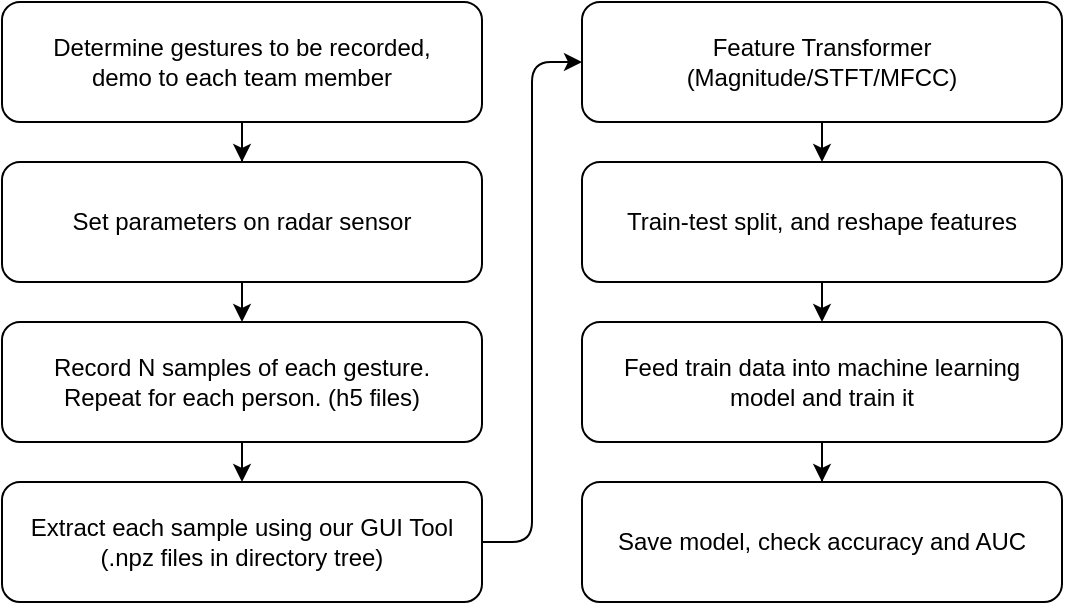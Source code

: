 <mxfile version="15.6.3" type="device" pages="3"><diagram id="55VAgKIE2i3rfd9KBt27" name="ML pipeline"><mxGraphModel dx="1038" dy="489" grid="1" gridSize="10" guides="1" tooltips="1" connect="1" arrows="1" fold="1" page="1" pageScale="1" pageWidth="850" pageHeight="1100" math="0" shadow="0"><root><mxCell id="0"/><mxCell id="1" parent="0"/><mxCell id="HWqNVGjbomSo_K9FxBrf-9" style="edgeStyle=orthogonalEdgeStyle;rounded=0;orthogonalLoop=1;jettySize=auto;html=1;exitX=0.5;exitY=1;exitDx=0;exitDy=0;entryX=0.5;entryY=0;entryDx=0;entryDy=0;" parent="1" source="HWqNVGjbomSo_K9FxBrf-1" target="HWqNVGjbomSo_K9FxBrf-2" edge="1"><mxGeometry relative="1" as="geometry"/></mxCell><mxCell id="HWqNVGjbomSo_K9FxBrf-1" value="Record N samples of each gesture.&lt;br&gt;Repeat for each person. (h5 files)" style="rounded=1;whiteSpace=wrap;html=1;" parent="1" vertex="1"><mxGeometry x="40" y="200" width="240" height="60" as="geometry"/></mxCell><mxCell id="HWqNVGjbomSo_K9FxBrf-20" style="edgeStyle=orthogonalEdgeStyle;orthogonalLoop=1;jettySize=auto;html=1;exitX=1;exitY=0.5;exitDx=0;exitDy=0;entryX=0;entryY=0.5;entryDx=0;entryDy=0;rounded=1;" parent="1" source="HWqNVGjbomSo_K9FxBrf-2" target="HWqNVGjbomSo_K9FxBrf-3" edge="1"><mxGeometry relative="1" as="geometry"/></mxCell><mxCell id="HWqNVGjbomSo_K9FxBrf-2" value="Extract each sample using our GUI Tool (.npz files in directory tree)" style="rounded=1;whiteSpace=wrap;html=1;" parent="1" vertex="1"><mxGeometry x="40" y="280" width="240" height="60" as="geometry"/></mxCell><mxCell id="HWqNVGjbomSo_K9FxBrf-14" style="edgeStyle=orthogonalEdgeStyle;rounded=0;orthogonalLoop=1;jettySize=auto;html=1;exitX=0.5;exitY=1;exitDx=0;exitDy=0;entryX=0.5;entryY=0;entryDx=0;entryDy=0;" parent="1" source="HWqNVGjbomSo_K9FxBrf-3" target="HWqNVGjbomSo_K9FxBrf-5" edge="1"><mxGeometry relative="1" as="geometry"/></mxCell><mxCell id="HWqNVGjbomSo_K9FxBrf-3" value="Feature Transformer (Magnitude/STFT/MFCC)" style="rounded=1;whiteSpace=wrap;html=1;" parent="1" vertex="1"><mxGeometry x="330" y="40" width="240" height="60" as="geometry"/></mxCell><mxCell id="HWqNVGjbomSo_K9FxBrf-15" style="edgeStyle=orthogonalEdgeStyle;rounded=0;orthogonalLoop=1;jettySize=auto;html=1;exitX=0.5;exitY=1;exitDx=0;exitDy=0;entryX=0.5;entryY=0;entryDx=0;entryDy=0;" parent="1" source="HWqNVGjbomSo_K9FxBrf-5" target="HWqNVGjbomSo_K9FxBrf-6" edge="1"><mxGeometry relative="1" as="geometry"/></mxCell><mxCell id="HWqNVGjbomSo_K9FxBrf-5" value="Train-test split, and reshape features" style="rounded=1;whiteSpace=wrap;html=1;" parent="1" vertex="1"><mxGeometry x="330" y="120" width="240" height="60" as="geometry"/></mxCell><mxCell id="HWqNVGjbomSo_K9FxBrf-17" style="edgeStyle=orthogonalEdgeStyle;rounded=0;orthogonalLoop=1;jettySize=auto;html=1;exitX=0.5;exitY=1;exitDx=0;exitDy=0;" parent="1" source="HWqNVGjbomSo_K9FxBrf-6" target="HWqNVGjbomSo_K9FxBrf-16" edge="1"><mxGeometry relative="1" as="geometry"/></mxCell><mxCell id="HWqNVGjbomSo_K9FxBrf-6" value="Feed train data into machine learning&lt;br&gt;model and train it" style="rounded=1;whiteSpace=wrap;html=1;" parent="1" vertex="1"><mxGeometry x="330" y="200" width="240" height="60" as="geometry"/></mxCell><mxCell id="HWqNVGjbomSo_K9FxBrf-8" style="edgeStyle=orthogonalEdgeStyle;rounded=0;orthogonalLoop=1;jettySize=auto;html=1;exitX=0.5;exitY=1;exitDx=0;exitDy=0;entryX=0.5;entryY=0;entryDx=0;entryDy=0;" parent="1" source="HWqNVGjbomSo_K9FxBrf-7" target="HWqNVGjbomSo_K9FxBrf-1" edge="1"><mxGeometry relative="1" as="geometry"/></mxCell><mxCell id="HWqNVGjbomSo_K9FxBrf-7" value="Set parameters on radar sensor" style="rounded=1;whiteSpace=wrap;html=1;" parent="1" vertex="1"><mxGeometry x="40" y="120" width="240" height="60" as="geometry"/></mxCell><mxCell id="HWqNVGjbomSo_K9FxBrf-16" value="Save model, check accuracy and AUC" style="rounded=1;whiteSpace=wrap;html=1;" parent="1" vertex="1"><mxGeometry x="330" y="280" width="240" height="60" as="geometry"/></mxCell><mxCell id="HWqNVGjbomSo_K9FxBrf-21" style="edgeStyle=orthogonalEdgeStyle;rounded=0;orthogonalLoop=1;jettySize=auto;html=1;exitX=0.5;exitY=1;exitDx=0;exitDy=0;" parent="1" source="HWqNVGjbomSo_K9FxBrf-18" target="HWqNVGjbomSo_K9FxBrf-7" edge="1"><mxGeometry relative="1" as="geometry"/></mxCell><mxCell id="HWqNVGjbomSo_K9FxBrf-18" value="Determine gestures to be recorded,&lt;br&gt;demo to each team member" style="rounded=1;whiteSpace=wrap;html=1;" parent="1" vertex="1"><mxGeometry x="40" y="40" width="240" height="60" as="geometry"/></mxCell></root></mxGraphModel></diagram><diagram id="SlJPSThzoWD_c1WCxVPF" name="test-final"><mxGraphModel dx="1038" dy="489" grid="1" gridSize="10" guides="1" tooltips="1" connect="1" arrows="1" fold="1" page="1" pageScale="1" pageWidth="850" pageHeight="1100" math="0" shadow="0"><root><mxCell id="cmG2aPBj-GjZJ2qVey4c-0"/><mxCell id="cmG2aPBj-GjZJ2qVey4c-1" parent="cmG2aPBj-GjZJ2qVey4c-0"/><mxCell id="w2Ykecr_g9ALwgEHaLLA-59" value="start" style="shape=mxgraph.flowchart.terminator;strokeWidth=2;gradientColor=none;gradientDirection=north;fontStyle=0;html=1;strokeColor=#000000;" vertex="1" parent="cmG2aPBj-GjZJ2qVey4c-1"><mxGeometry x="160" y="20" width="120" height="30" as="geometry"/></mxCell><mxCell id="w2Ykecr_g9ALwgEHaLLA-60" value="Instantiate ML&lt;br&gt;model and radar&lt;br&gt;sensor objects" style="shape=mxgraph.flowchart.data;strokeWidth=2;gradientColor=none;gradientDirection=north;fontStyle=0;html=1;strokeColor=#000000;" vertex="1" parent="cmG2aPBj-GjZJ2qVey4c-1"><mxGeometry x="140.5" y="70" width="159" height="80" as="geometry"/></mxCell><mxCell id="w2Ykecr_g9ALwgEHaLLA-61" value="Load 80 frames&lt;br&gt;from radar sensor,&lt;br&gt;store as cache" style="shape=mxgraph.flowchart.data;strokeWidth=2;gradientColor=none;gradientDirection=north;fontStyle=0;html=1;strokeColor=#000000;" vertex="1" parent="cmG2aPBj-GjZJ2qVey4c-1"><mxGeometry x="140.5" y="380" width="159" height="80" as="geometry"/></mxCell><mxCell id="w2Ykecr_g9ALwgEHaLLA-62" value="Connect to radar&lt;br&gt;sensor via serial&lt;br&gt;port" style="shape=mxgraph.flowchart.data;strokeWidth=2;gradientColor=none;gradientDirection=north;fontStyle=0;html=1;strokeColor=#000000;" vertex="1" parent="cmG2aPBj-GjZJ2qVey4c-1"><mxGeometry x="142" y="170" width="159" height="80" as="geometry"/></mxCell><mxCell id="ejhU2n_yKHRehIavKwje-12" style="edgeStyle=orthogonalEdgeStyle;rounded=0;orthogonalLoop=1;jettySize=auto;html=1;exitX=1;exitY=0.5;exitDx=0;exitDy=0;exitPerimeter=0;entryX=0.5;entryY=0.91;entryDx=0;entryDy=0;entryPerimeter=0;strokeColor=#000000;" edge="1" parent="cmG2aPBj-GjZJ2qVey4c-1" source="w2Ykecr_g9ALwgEHaLLA-63" target="w2Ykecr_g9ALwgEHaLLA-108"><mxGeometry relative="1" as="geometry"><Array as="points"><mxPoint x="390" y="322"/></Array></mxGeometry></mxCell><mxCell id="w2Ykecr_g9ALwgEHaLLA-63" value="Success?" style="shape=mxgraph.flowchart.decision;strokeWidth=2;gradientColor=none;gradientDirection=north;fontStyle=0;html=1;strokeColor=#000000;" vertex="1" parent="cmG2aPBj-GjZJ2qVey4c-1"><mxGeometry x="170.5" y="293.71" width="98" height="57" as="geometry"/></mxCell><mxCell id="w2Ykecr_g9ALwgEHaLLA-64" style="fontStyle=1;strokeColor=#000000;strokeWidth=1;html=1;rounded=0;" edge="1" parent="cmG2aPBj-GjZJ2qVey4c-1" source="w2Ykecr_g9ALwgEHaLLA-59" target="w2Ykecr_g9ALwgEHaLLA-60"><mxGeometry relative="1" as="geometry"/></mxCell><mxCell id="w2Ykecr_g9ALwgEHaLLA-65" style="fontStyle=1;strokeColor=#000000;strokeWidth=1;html=1;rounded=0;" edge="1" parent="cmG2aPBj-GjZJ2qVey4c-1" source="w2Ykecr_g9ALwgEHaLLA-60" target="w2Ykecr_g9ALwgEHaLLA-62"><mxGeometry relative="1" as="geometry"/></mxCell><mxCell id="w2Ykecr_g9ALwgEHaLLA-66" style="entryX=0.5;entryY=0;entryPerimeter=0;fontStyle=1;strokeColor=#000000;strokeWidth=1;html=1;rounded=0;" edge="1" parent="cmG2aPBj-GjZJ2qVey4c-1" source="w2Ykecr_g9ALwgEHaLLA-62" target="w2Ykecr_g9ALwgEHaLLA-63"><mxGeometry relative="1" as="geometry"/></mxCell><mxCell id="w2Ykecr_g9ALwgEHaLLA-68" value="no" style="text;fontStyle=0;html=1;strokeColor=none;gradientColor=none;fillColor=none;strokeWidth=2;" vertex="1" parent="cmG2aPBj-GjZJ2qVey4c-1"><mxGeometry x="270" y="293.71" width="40" height="26" as="geometry"/></mxCell><mxCell id="w2Ykecr_g9ALwgEHaLLA-69" value="" style="edgeStyle=elbowEdgeStyle;elbow=horizontal;fontColor=#001933;fontStyle=1;strokeColor=#000000;strokeWidth=1;html=1;rounded=0;" edge="1" parent="cmG2aPBj-GjZJ2qVey4c-1" source="w2Ykecr_g9ALwgEHaLLA-63" target="w2Ykecr_g9ALwgEHaLLA-61"><mxGeometry x="-100" y="-40" width="100" height="100" as="geometry"><mxPoint x="-100" y="60" as="sourcePoint"/><mxPoint y="-40" as="targetPoint"/></mxGeometry></mxCell><mxCell id="w2Ykecr_g9ALwgEHaLLA-116" style="edgeStyle=orthogonalEdgeStyle;rounded=0;orthogonalLoop=1;jettySize=auto;html=1;exitX=0.5;exitY=1;exitDx=0;exitDy=0;exitPerimeter=0;entryX=0.5;entryY=0;entryDx=0;entryDy=0;entryPerimeter=0;strokeColor=#000000;" edge="1" parent="cmG2aPBj-GjZJ2qVey4c-1" source="w2Ykecr_g9ALwgEHaLLA-70" target="w2Ykecr_g9ALwgEHaLLA-114"><mxGeometry relative="1" as="geometry"/></mxCell><mxCell id="w2Ykecr_g9ALwgEHaLLA-70" value="Find window of&lt;br&gt;length 64 frames&lt;br&gt;which contains&lt;br&gt;the signal" style="shape=mxgraph.flowchart.data;strokeWidth=2;gradientColor=none;gradientDirection=north;fontStyle=0;html=1;strokeColor=#000000;" vertex="1" parent="cmG2aPBj-GjZJ2qVey4c-1"><mxGeometry x="140.5" y="480" width="159" height="80" as="geometry"/></mxCell><mxCell id="w2Ykecr_g9ALwgEHaLLA-71" value="yes" style="text;fontStyle=0;html=1;strokeColor=none;gradientColor=none;fillColor=none;strokeWidth=2;align=center;" vertex="1" parent="cmG2aPBj-GjZJ2qVey4c-1"><mxGeometry x="220" y="350.71" width="40" height="29.29" as="geometry"/></mxCell><mxCell id="w2Ykecr_g9ALwgEHaLLA-74" value="" style="edgeStyle=elbowEdgeStyle;elbow=horizontal;fontStyle=1;strokeColor=#000000;strokeWidth=1;html=1;rounded=0;" edge="1" parent="cmG2aPBj-GjZJ2qVey4c-1" source="w2Ykecr_g9ALwgEHaLLA-61" target="w2Ykecr_g9ALwgEHaLLA-70"><mxGeometry x="-100" y="-40" width="100" height="100" as="geometry"><mxPoint x="-100" y="60" as="sourcePoint"/><mxPoint y="-40" as="targetPoint"/></mxGeometry></mxCell><mxCell id="w2Ykecr_g9ALwgEHaLLA-80" value="" style="edgeStyle=elbowEdgeStyle;elbow=horizontal;exitX=0.5;exitY=1;exitPerimeter=0;fontStyle=1;strokeColor=#000000;strokeWidth=1;html=1;rounded=0;" edge="1" parent="cmG2aPBj-GjZJ2qVey4c-1"><mxGeometry x="-100" y="-40" width="100" height="100" as="geometry"><mxPoint x="221" y="820" as="sourcePoint"/><mxPoint x="221" y="880" as="targetPoint"/></mxGeometry></mxCell><mxCell id="ejhU2n_yKHRehIavKwje-5" style="edgeStyle=orthogonalEdgeStyle;rounded=0;orthogonalLoop=1;jettySize=auto;html=1;exitX=1;exitY=0.5;exitDx=0;exitDy=0;exitPerimeter=0;entryX=0.095;entryY=0.5;entryDx=0;entryDy=0;entryPerimeter=0;strokeColor=#000000;" edge="1" parent="cmG2aPBj-GjZJ2qVey4c-1" source="w2Ykecr_g9ALwgEHaLLA-81" target="ejhU2n_yKHRehIavKwje-4"><mxGeometry relative="1" as="geometry"/></mxCell><mxCell id="ejhU2n_yKHRehIavKwje-8" style="edgeStyle=orthogonalEdgeStyle;rounded=0;orthogonalLoop=1;jettySize=auto;html=1;exitX=0.5;exitY=1;exitDx=0;exitDy=0;exitPerimeter=0;entryX=0.5;entryY=0;entryDx=0;entryDy=0;entryPerimeter=0;strokeColor=#000000;" edge="1" parent="cmG2aPBj-GjZJ2qVey4c-1" source="w2Ykecr_g9ALwgEHaLLA-81" target="ejhU2n_yKHRehIavKwje-7"><mxGeometry relative="1" as="geometry"/></mxCell><mxCell id="w2Ykecr_g9ALwgEHaLLA-81" value="Consensus&lt;br&gt;array empty?" style="shape=mxgraph.flowchart.decision;strokeWidth=2;gradientColor=none;gradientDirection=north;fontStyle=0;html=1;strokeColor=#000000;" vertex="1" parent="cmG2aPBj-GjZJ2qVey4c-1"><mxGeometry x="160" y="880" width="119" height="78.5" as="geometry"/></mxCell><mxCell id="w2Ykecr_g9ALwgEHaLLA-84" value="yes" style="text;fontStyle=0;html=1;strokeColor=none;gradientColor=none;fillColor=none;strokeWidth=2;" vertex="1" parent="cmG2aPBj-GjZJ2qVey4c-1"><mxGeometry x="229" y="958.5" width="40" height="26" as="geometry"/></mxCell><mxCell id="ejhU2n_yKHRehIavKwje-21" style="edgeStyle=orthogonalEdgeStyle;rounded=0;orthogonalLoop=1;jettySize=auto;html=1;exitX=0.5;exitY=1;exitDx=0;exitDy=0;exitPerimeter=0;entryX=1;entryY=0.5;entryDx=0;entryDy=0;entryPerimeter=0;strokeColor=#000000;" edge="1" parent="cmG2aPBj-GjZJ2qVey4c-1" source="w2Ykecr_g9ALwgEHaLLA-89" target="w2Ykecr_g9ALwgEHaLLA-97"><mxGeometry relative="1" as="geometry"/></mxCell><mxCell id="w2Ykecr_g9ALwgEHaLLA-89" value="Invalid&lt;br&gt;prediction&lt;br&gt;&amp;nbsp;&lt;br&gt;&amp;nbsp;" style="shape=mxgraph.flowchart.merge_or_storage;strokeWidth=2;gradientColor=none;gradientDirection=north;fontStyle=0;html=1;strokeColor=#000000;" vertex="1" parent="cmG2aPBj-GjZJ2qVey4c-1"><mxGeometry x="324.5" y="1200" width="130" height="80.5" as="geometry"/></mxCell><mxCell id="ejhU2n_yKHRehIavKwje-22" style="edgeStyle=orthogonalEdgeStyle;rounded=0;orthogonalLoop=1;jettySize=auto;html=1;exitX=0;exitY=0.5;exitDx=0;exitDy=0;exitPerimeter=0;entryX=0.095;entryY=0.5;entryDx=0;entryDy=0;entryPerimeter=0;strokeColor=#000000;" edge="1" parent="cmG2aPBj-GjZJ2qVey4c-1" source="w2Ykecr_g9ALwgEHaLLA-97" target="w2Ykecr_g9ALwgEHaLLA-61"><mxGeometry relative="1" as="geometry"><Array as="points"><mxPoint x="100" y="1315"/><mxPoint x="100" y="420"/></Array></mxGeometry></mxCell><mxCell id="w2Ykecr_g9ALwgEHaLLA-97" value="end" style="shape=mxgraph.flowchart.terminator;strokeWidth=2;gradientColor=none;gradientDirection=north;fontStyle=0;html=1;strokeColor=#000000;" vertex="1" parent="cmG2aPBj-GjZJ2qVey4c-1"><mxGeometry x="160" y="1300" width="120" height="30" as="geometry"/></mxCell><mxCell id="w2Ykecr_g9ALwgEHaLLA-103" value="no" style="text;fontStyle=0;html=1;strokeColor=none;gradientColor=none;fillColor=none;strokeWidth=2;" vertex="1" parent="cmG2aPBj-GjZJ2qVey4c-1"><mxGeometry x="285" y="890" width="40" height="26" as="geometry"/></mxCell><mxCell id="w2Ykecr_g9ALwgEHaLLA-104" value="yes" style="text;fontColor=#001933;fontStyle=0;html=1;strokeColor=none;gradientColor=none;fillColor=none;strokeWidth=2;" vertex="1" parent="cmG2aPBj-GjZJ2qVey4c-1"><mxGeometry x="228.5" y="1168.5" width="40" height="26" as="geometry"/></mxCell><mxCell id="w2Ykecr_g9ALwgEHaLLA-105" value="no" style="text;fontColor=#001933;fontStyle=0;html=1;strokeColor=none;gradientColor=none;fillColor=none;strokeWidth=2;align=center;" vertex="1" parent="cmG2aPBj-GjZJ2qVey4c-1"><mxGeometry x="274.5" y="1100" width="40" height="26" as="geometry"/></mxCell><mxCell id="ejhU2n_yKHRehIavKwje-11" style="edgeStyle=orthogonalEdgeStyle;rounded=0;orthogonalLoop=1;jettySize=auto;html=1;exitX=0.5;exitY=0.09;exitDx=0;exitDy=0;exitPerimeter=0;entryX=0.905;entryY=0.5;entryDx=0;entryDy=0;entryPerimeter=0;strokeColor=#000000;" edge="1" parent="cmG2aPBj-GjZJ2qVey4c-1" source="w2Ykecr_g9ALwgEHaLLA-108" target="w2Ykecr_g9ALwgEHaLLA-62"><mxGeometry relative="1" as="geometry"><Array as="points"><mxPoint x="390" y="210"/></Array></mxGeometry></mxCell><mxCell id="w2Ykecr_g9ALwgEHaLLA-108" value="Print error message and&lt;br&gt;wait for 5 seconds" style="shape=mxgraph.flowchart.paper_tape;strokeWidth=2;gradientColor=none;gradientDirection=north;fontStyle=0;html=1;strokeColor=#000000;" vertex="1" parent="cmG2aPBj-GjZJ2qVey4c-1"><mxGeometry x="314.5" y="220" width="150" height="81" as="geometry"/></mxCell><mxCell id="ejhU2n_yKHRehIavKwje-1" style="edgeStyle=orthogonalEdgeStyle;rounded=0;orthogonalLoop=1;jettySize=auto;html=1;exitX=0.5;exitY=1;exitDx=0;exitDy=0;exitPerimeter=0;entryX=0.5;entryY=0;entryDx=0;entryDy=0;entryPerimeter=0;strokeColor=#000000;" edge="1" parent="cmG2aPBj-GjZJ2qVey4c-1" source="w2Ykecr_g9ALwgEHaLLA-114" target="ejhU2n_yKHRehIavKwje-0"><mxGeometry relative="1" as="geometry"/></mxCell><mxCell id="w2Ykecr_g9ALwgEHaLLA-114" value="&lt;span&gt;Feature&lt;br&gt;transformer&lt;br&gt;(STFT)&lt;/span&gt;" style="shape=mxgraph.flowchart.data;strokeWidth=2;gradientColor=none;gradientDirection=north;fontStyle=0;html=1;strokeColor=#000000;" vertex="1" parent="cmG2aPBj-GjZJ2qVey4c-1"><mxGeometry x="142" y="580" width="159" height="80" as="geometry"/></mxCell><mxCell id="ejhU2n_yKHRehIavKwje-3" style="edgeStyle=orthogonalEdgeStyle;rounded=0;orthogonalLoop=1;jettySize=auto;html=1;exitX=0.5;exitY=1;exitDx=0;exitDy=0;exitPerimeter=0;entryX=0.5;entryY=0;entryDx=0;entryDy=0;entryPerimeter=0;strokeColor=#000000;" edge="1" parent="cmG2aPBj-GjZJ2qVey4c-1" source="ejhU2n_yKHRehIavKwje-0" target="ejhU2n_yKHRehIavKwje-2"><mxGeometry relative="1" as="geometry"/></mxCell><mxCell id="ejhU2n_yKHRehIavKwje-0" value="Reshape&lt;br&gt;features" style="shape=mxgraph.flowchart.data;strokeWidth=2;gradientColor=none;gradientDirection=north;fontStyle=0;html=1;strokeColor=#000000;" vertex="1" parent="cmG2aPBj-GjZJ2qVey4c-1"><mxGeometry x="142" y="680" width="159" height="80" as="geometry"/></mxCell><mxCell id="ejhU2n_yKHRehIavKwje-2" value="Predict class&lt;br&gt;probabilities" style="shape=mxgraph.flowchart.data;strokeWidth=2;gradientColor=none;gradientDirection=north;fontStyle=0;html=1;strokeColor=#000000;" vertex="1" parent="cmG2aPBj-GjZJ2qVey4c-1"><mxGeometry x="142" y="780" width="159" height="80" as="geometry"/></mxCell><mxCell id="ejhU2n_yKHRehIavKwje-6" style="edgeStyle=orthogonalEdgeStyle;rounded=0;orthogonalLoop=1;jettySize=auto;html=1;exitX=0.5;exitY=0;exitDx=0;exitDy=0;exitPerimeter=0;entryX=0.905;entryY=0.5;entryDx=0;entryDy=0;entryPerimeter=0;strokeColor=#000000;" edge="1" parent="cmG2aPBj-GjZJ2qVey4c-1" source="ejhU2n_yKHRehIavKwje-4" target="w2Ykecr_g9ALwgEHaLLA-114"><mxGeometry relative="1" as="geometry"><Array as="points"><mxPoint x="390" y="620"/></Array></mxGeometry></mxCell><mxCell id="ejhU2n_yKHRehIavKwje-4" value="Shift frame center&lt;br&gt;with offset" style="shape=mxgraph.flowchart.data;strokeWidth=2;gradientColor=none;gradientDirection=north;fontStyle=0;html=1;strokeColor=#000000;" vertex="1" parent="cmG2aPBj-GjZJ2qVey4c-1"><mxGeometry x="310" y="878.5" width="159" height="80" as="geometry"/></mxCell><mxCell id="ejhU2n_yKHRehIavKwje-16" style="edgeStyle=orthogonalEdgeStyle;rounded=0;orthogonalLoop=1;jettySize=auto;html=1;exitX=0.5;exitY=1;exitDx=0;exitDy=0;exitPerimeter=0;entryX=0.5;entryY=0;entryDx=0;entryDy=0;entryPerimeter=0;strokeColor=#000000;" edge="1" parent="cmG2aPBj-GjZJ2qVey4c-1" source="ejhU2n_yKHRehIavKwje-7" target="ejhU2n_yKHRehIavKwje-13"><mxGeometry relative="1" as="geometry"/></mxCell><mxCell id="ejhU2n_yKHRehIavKwje-7" value="Find highest&lt;br&gt;probability and&lt;br&gt;corresponding&lt;br&gt;class" style="shape=mxgraph.flowchart.data;strokeWidth=2;gradientColor=none;gradientDirection=north;fontStyle=0;html=1;strokeColor=#000000;" vertex="1" parent="cmG2aPBj-GjZJ2qVey4c-1"><mxGeometry x="140" y="990" width="159" height="80" as="geometry"/></mxCell><mxCell id="ejhU2n_yKHRehIavKwje-14" style="edgeStyle=orthogonalEdgeStyle;rounded=0;orthogonalLoop=1;jettySize=auto;html=1;exitX=1;exitY=0.5;exitDx=0;exitDy=0;exitPerimeter=0;entryX=0.5;entryY=0;entryDx=0;entryDy=0;entryPerimeter=0;strokeColor=#000000;" edge="1" parent="cmG2aPBj-GjZJ2qVey4c-1" source="ejhU2n_yKHRehIavKwje-13" target="w2Ykecr_g9ALwgEHaLLA-89"><mxGeometry relative="1" as="geometry"/></mxCell><mxCell id="ejhU2n_yKHRehIavKwje-17" style="edgeStyle=orthogonalEdgeStyle;rounded=0;orthogonalLoop=1;jettySize=auto;html=1;exitX=0.5;exitY=1;exitDx=0;exitDy=0;exitPerimeter=0;entryX=0.5;entryY=0;entryDx=0;entryDy=0;entryPerimeter=0;strokeColor=#000000;" edge="1" parent="cmG2aPBj-GjZJ2qVey4c-1" source="ejhU2n_yKHRehIavKwje-13" target="ejhU2n_yKHRehIavKwje-15"><mxGeometry relative="1" as="geometry"/></mxCell><mxCell id="ejhU2n_yKHRehIavKwje-13" value="Score &amp;gt;&lt;br&gt;Threshold" style="shape=mxgraph.flowchart.decision;strokeWidth=2;gradientColor=none;gradientDirection=north;fontStyle=0;html=1;strokeColor=#000000;" vertex="1" parent="cmG2aPBj-GjZJ2qVey4c-1"><mxGeometry x="160.5" y="1090" width="119" height="78.5" as="geometry"/></mxCell><mxCell id="ejhU2n_yKHRehIavKwje-20" style="edgeStyle=orthogonalEdgeStyle;rounded=0;orthogonalLoop=1;jettySize=auto;html=1;exitX=0.5;exitY=1;exitDx=0;exitDy=0;exitPerimeter=0;entryX=0.5;entryY=0;entryDx=0;entryDy=0;entryPerimeter=0;strokeColor=#000000;" edge="1" parent="cmG2aPBj-GjZJ2qVey4c-1" source="ejhU2n_yKHRehIavKwje-15" target="w2Ykecr_g9ALwgEHaLLA-97"><mxGeometry relative="1" as="geometry"/></mxCell><mxCell id="ejhU2n_yKHRehIavKwje-15" value="Output&lt;br&gt;prediction&lt;br&gt;&amp;nbsp;&lt;br&gt;&amp;nbsp;" style="shape=mxgraph.flowchart.merge_or_storage;strokeWidth=2;gradientColor=none;gradientDirection=north;fontStyle=0;html=1;strokeColor=#000000;" vertex="1" parent="cmG2aPBj-GjZJ2qVey4c-1"><mxGeometry x="154.5" y="1200" width="130" height="80.5" as="geometry"/></mxCell></root></mxGraphModel></diagram><diagram name="test-final-compact" id="vir-e4vreCQfsQWLD0W7"><mxGraphModel dx="1038" dy="489" grid="1" gridSize="10" guides="1" tooltips="1" connect="1" arrows="1" fold="1" page="1" pageScale="1" pageWidth="850" pageHeight="1100" math="0" shadow="0"><root><mxCell id="hu5RlGPJdWKEMr6xQf_O-0"/><mxCell id="hu5RlGPJdWKEMr6xQf_O-1" parent="hu5RlGPJdWKEMr6xQf_O-0"/><mxCell id="hu5RlGPJdWKEMr6xQf_O-45" style="edgeStyle=orthogonalEdgeStyle;rounded=0;orthogonalLoop=1;jettySize=auto;html=1;exitX=1;exitY=0.5;exitDx=0;exitDy=0;exitPerimeter=0;entryX=0.095;entryY=0.5;entryDx=0;entryDy=0;entryPerimeter=0;strokeColor=#000000;" edge="1" parent="hu5RlGPJdWKEMr6xQf_O-1" source="hu5RlGPJdWKEMr6xQf_O-2" target="hu5RlGPJdWKEMr6xQf_O-3"><mxGeometry relative="1" as="geometry"/></mxCell><mxCell id="hu5RlGPJdWKEMr6xQf_O-2" value="start" style="shape=mxgraph.flowchart.terminator;strokeWidth=2;gradientColor=none;gradientDirection=north;fontStyle=0;html=1;strokeColor=#000000;" vertex="1" parent="hu5RlGPJdWKEMr6xQf_O-1"><mxGeometry x="40" y="64.29" width="120" height="30" as="geometry"/></mxCell><mxCell id="hu5RlGPJdWKEMr6xQf_O-46" style="edgeStyle=orthogonalEdgeStyle;rounded=0;orthogonalLoop=1;jettySize=auto;html=1;exitX=0.905;exitY=0.5;exitDx=0;exitDy=0;exitPerimeter=0;entryX=0.095;entryY=0.5;entryDx=0;entryDy=0;entryPerimeter=0;strokeColor=#000000;" edge="1" parent="hu5RlGPJdWKEMr6xQf_O-1" source="hu5RlGPJdWKEMr6xQf_O-3" target="hu5RlGPJdWKEMr6xQf_O-5"><mxGeometry relative="1" as="geometry"/></mxCell><mxCell id="hu5RlGPJdWKEMr6xQf_O-3" value="Instantiate ML&lt;br&gt;model and radar&lt;br&gt;sensor objects" style="shape=mxgraph.flowchart.data;strokeWidth=2;gradientColor=none;gradientDirection=north;fontStyle=0;html=1;strokeColor=#000000;" vertex="1" parent="hu5RlGPJdWKEMr6xQf_O-1"><mxGeometry x="169.5" y="39.29" width="159" height="80" as="geometry"/></mxCell><mxCell id="hu5RlGPJdWKEMr6xQf_O-73" style="edgeStyle=orthogonalEdgeStyle;rounded=0;orthogonalLoop=1;jettySize=auto;html=1;exitX=0.5;exitY=1;exitDx=0;exitDy=0;exitPerimeter=0;entryX=0.5;entryY=0;entryDx=0;entryDy=0;entryPerimeter=0;strokeColor=#000000;" edge="1" parent="hu5RlGPJdWKEMr6xQf_O-1" source="hu5RlGPJdWKEMr6xQf_O-4" target="hu5RlGPJdWKEMr6xQf_O-14"><mxGeometry relative="1" as="geometry"/></mxCell><mxCell id="hu5RlGPJdWKEMr6xQf_O-4" value="Load 80 frames&lt;br&gt;from radar sensor,&lt;br&gt;store as cache" style="shape=mxgraph.flowchart.data;strokeWidth=2;gradientColor=none;gradientDirection=north;fontStyle=0;html=1;strokeColor=#000000;" vertex="1" parent="hu5RlGPJdWKEMr6xQf_O-1"><mxGeometry x="40" y="160" width="159" height="80" as="geometry"/></mxCell><mxCell id="hu5RlGPJdWKEMr6xQf_O-47" style="edgeStyle=orthogonalEdgeStyle;rounded=0;orthogonalLoop=1;jettySize=auto;html=1;exitX=0.905;exitY=0.5;exitDx=0;exitDy=0;exitPerimeter=0;entryX=0;entryY=0.5;entryDx=0;entryDy=0;entryPerimeter=0;strokeColor=#000000;" edge="1" parent="hu5RlGPJdWKEMr6xQf_O-1" source="hu5RlGPJdWKEMr6xQf_O-5" target="hu5RlGPJdWKEMr6xQf_O-7"><mxGeometry relative="1" as="geometry"/></mxCell><mxCell id="hu5RlGPJdWKEMr6xQf_O-5" value="Connect to radar&lt;br&gt;sensor via serial&lt;br&gt;port" style="shape=mxgraph.flowchart.data;strokeWidth=2;gradientColor=none;gradientDirection=north;fontStyle=0;html=1;strokeColor=#000000;" vertex="1" parent="hu5RlGPJdWKEMr6xQf_O-1"><mxGeometry x="325" y="39.29" width="159" height="80" as="geometry"/></mxCell><mxCell id="hu5RlGPJdWKEMr6xQf_O-48" style="edgeStyle=orthogonalEdgeStyle;rounded=0;orthogonalLoop=1;jettySize=auto;html=1;exitX=1;exitY=0.5;exitDx=0;exitDy=0;exitPerimeter=0;entryX=0;entryY=0.5;entryDx=0;entryDy=0;entryPerimeter=0;strokeColor=#000000;" edge="1" parent="hu5RlGPJdWKEMr6xQf_O-1" source="hu5RlGPJdWKEMr6xQf_O-7" target="hu5RlGPJdWKEMr6xQf_O-30"><mxGeometry relative="1" as="geometry"/></mxCell><mxCell id="hu5RlGPJdWKEMr6xQf_O-52" style="edgeStyle=orthogonalEdgeStyle;rounded=0;orthogonalLoop=1;jettySize=auto;html=1;exitX=0.5;exitY=1;exitDx=0;exitDy=0;exitPerimeter=0;entryX=0.5;entryY=0;entryDx=0;entryDy=0;entryPerimeter=0;strokeColor=#000000;" edge="1" parent="hu5RlGPJdWKEMr6xQf_O-1" source="hu5RlGPJdWKEMr6xQf_O-7" target="hu5RlGPJdWKEMr6xQf_O-4"><mxGeometry relative="1" as="geometry"><Array as="points"><mxPoint x="544" y="140"/><mxPoint x="120" y="140"/></Array></mxGeometry></mxCell><mxCell id="hu5RlGPJdWKEMr6xQf_O-7" value="Success?" style="shape=mxgraph.flowchart.decision;strokeWidth=2;gradientColor=none;gradientDirection=north;fontStyle=0;html=1;strokeColor=#000000;" vertex="1" parent="hu5RlGPJdWKEMr6xQf_O-1"><mxGeometry x="495" y="51.29" width="98" height="57" as="geometry"/></mxCell><mxCell id="hu5RlGPJdWKEMr6xQf_O-11" value="no" style="text;fontStyle=0;html=1;strokeColor=none;gradientColor=none;fillColor=none;strokeWidth=2;" vertex="1" parent="hu5RlGPJdWKEMr6xQf_O-1"><mxGeometry x="590" y="50" width="40" height="22.5" as="geometry"/></mxCell><mxCell id="hu5RlGPJdWKEMr6xQf_O-74" style="edgeStyle=orthogonalEdgeStyle;rounded=0;orthogonalLoop=1;jettySize=auto;html=1;exitX=0.5;exitY=1;exitDx=0;exitDy=0;exitPerimeter=0;entryX=0.5;entryY=0;entryDx=0;entryDy=0;entryPerimeter=0;strokeColor=#000000;" edge="1" parent="hu5RlGPJdWKEMr6xQf_O-1" source="hu5RlGPJdWKEMr6xQf_O-14" target="hu5RlGPJdWKEMr6xQf_O-32"><mxGeometry relative="1" as="geometry"/></mxCell><mxCell id="hu5RlGPJdWKEMr6xQf_O-14" value="Find window of&lt;br&gt;length 64 frames&lt;br&gt;which contains&lt;br&gt;the signal" style="shape=mxgraph.flowchart.data;strokeWidth=2;gradientColor=none;gradientDirection=north;fontStyle=0;html=1;strokeColor=#000000;" vertex="1" parent="hu5RlGPJdWKEMr6xQf_O-1"><mxGeometry x="40" y="260" width="159" height="80" as="geometry"/></mxCell><mxCell id="hu5RlGPJdWKEMr6xQf_O-15" value="yes" style="text;fontStyle=0;html=1;strokeColor=none;gradientColor=none;fillColor=none;strokeWidth=2;align=center;" vertex="1" parent="hu5RlGPJdWKEMr6xQf_O-1"><mxGeometry x="543" y="98.29" width="40" height="29.29" as="geometry"/></mxCell><mxCell id="cNCRSsOfQC25bxDfilKg-1" style="edgeStyle=orthogonalEdgeStyle;rounded=0;orthogonalLoop=1;jettySize=auto;html=1;exitX=0;exitY=0.5;exitDx=0;exitDy=0;exitPerimeter=0;entryX=0.905;entryY=0.5;entryDx=0;entryDy=0;entryPerimeter=0;strokeColor=#000000;" edge="1" parent="hu5RlGPJdWKEMr6xQf_O-1" source="hu5RlGPJdWKEMr6xQf_O-20" target="hu5RlGPJdWKEMr6xQf_O-37"><mxGeometry relative="1" as="geometry"/></mxCell><mxCell id="hu5RlGPJdWKEMr6xQf_O-20" value="Consensus&lt;br&gt;array empty?" style="shape=mxgraph.flowchart.decision;strokeWidth=2;gradientColor=none;gradientDirection=north;fontStyle=0;html=1;strokeColor=#000000;" vertex="1" parent="hu5RlGPJdWKEMr6xQf_O-1"><mxGeometry x="260" y="461.5" width="119" height="78.5" as="geometry"/></mxCell><mxCell id="hu5RlGPJdWKEMr6xQf_O-21" value="yes" style="text;fontStyle=0;html=1;strokeColor=none;gradientColor=none;fillColor=none;strokeWidth=2;" vertex="1" parent="hu5RlGPJdWKEMr6xQf_O-1"><mxGeometry x="500" y="310" width="40" height="26" as="geometry"/></mxCell><mxCell id="cNCRSsOfQC25bxDfilKg-21" style="edgeStyle=orthogonalEdgeStyle;rounded=0;orthogonalLoop=1;jettySize=auto;html=1;exitX=0.5;exitY=1;exitDx=0;exitDy=0;exitPerimeter=0;entryX=0.5;entryY=0;entryDx=0;entryDy=0;entryPerimeter=0;strokeColor=#000000;" edge="1" parent="hu5RlGPJdWKEMr6xQf_O-1" source="hu5RlGPJdWKEMr6xQf_O-23" target="hu5RlGPJdWKEMr6xQf_O-25"><mxGeometry relative="1" as="geometry"><Array as="points"><mxPoint x="645" y="490"/><mxPoint x="575" y="490"/></Array></mxGeometry></mxCell><mxCell id="hu5RlGPJdWKEMr6xQf_O-23" value="Invalid&lt;br&gt;prediction&lt;br&gt;&amp;nbsp;&lt;br&gt;&amp;nbsp;" style="shape=mxgraph.flowchart.merge_or_storage;strokeWidth=2;gradientColor=none;gradientDirection=north;fontStyle=0;html=1;strokeColor=#000000;" vertex="1" parent="hu5RlGPJdWKEMr6xQf_O-1"><mxGeometry x="580" y="400.5" width="130" height="80.5" as="geometry"/></mxCell><mxCell id="cNCRSsOfQC25bxDfilKg-16" style="edgeStyle=orthogonalEdgeStyle;rounded=1;orthogonalLoop=1;jettySize=auto;html=1;exitX=1;exitY=0.5;exitDx=0;exitDy=0;exitPerimeter=0;entryX=0.905;entryY=0.5;entryDx=0;entryDy=0;entryPerimeter=0;dashed=1;dashPattern=1 1;strokeColor=#000000;" edge="1" parent="hu5RlGPJdWKEMr6xQf_O-1" source="hu5RlGPJdWKEMr6xQf_O-25" target="hu5RlGPJdWKEMr6xQf_O-4"><mxGeometry relative="1" as="geometry"><Array as="points"><mxPoint x="730" y="525"/><mxPoint x="730" y="170"/><mxPoint x="400" y="170"/><mxPoint x="400" y="200"/></Array></mxGeometry></mxCell><mxCell id="hu5RlGPJdWKEMr6xQf_O-25" value="end" style="shape=mxgraph.flowchart.terminator;strokeWidth=2;gradientColor=none;gradientDirection=north;fontStyle=0;html=1;strokeColor=#000000;" vertex="1" parent="hu5RlGPJdWKEMr6xQf_O-1"><mxGeometry x="514.5" y="510" width="120" height="30" as="geometry"/></mxCell><mxCell id="hu5RlGPJdWKEMr6xQf_O-26" value="no" style="text;fontStyle=0;html=1;strokeColor=none;gradientColor=none;fillColor=none;strokeWidth=2;" vertex="1" parent="hu5RlGPJdWKEMr6xQf_O-1"><mxGeometry x="630" y="310" width="40" height="26" as="geometry"/></mxCell><mxCell id="hu5RlGPJdWKEMr6xQf_O-28" value="no" style="text;fontColor=#001933;fontStyle=0;html=1;strokeColor=none;gradientColor=none;fillColor=none;strokeWidth=2;align=center;" vertex="1" parent="hu5RlGPJdWKEMr6xQf_O-1"><mxGeometry x="234" y="500" width="40" height="26" as="geometry"/></mxCell><mxCell id="hu5RlGPJdWKEMr6xQf_O-50" style="edgeStyle=orthogonalEdgeStyle;rounded=0;orthogonalLoop=1;jettySize=auto;html=1;exitX=0.5;exitY=0.09;exitDx=0;exitDy=0;exitPerimeter=0;entryX=0.5;entryY=0;entryDx=0;entryDy=0;entryPerimeter=0;strokeColor=#000000;" edge="1" parent="hu5RlGPJdWKEMr6xQf_O-1" source="hu5RlGPJdWKEMr6xQf_O-30" target="hu5RlGPJdWKEMr6xQf_O-5"><mxGeometry relative="1" as="geometry"><Array as="points"><mxPoint x="695" y="20"/><mxPoint x="405" y="20"/></Array></mxGeometry></mxCell><mxCell id="hu5RlGPJdWKEMr6xQf_O-30" value="Print error message and&lt;br&gt;wait for 5 seconds" style="shape=mxgraph.flowchart.paper_tape;strokeWidth=2;gradientColor=none;gradientDirection=north;fontStyle=0;html=1;strokeColor=#000000;" vertex="1" parent="hu5RlGPJdWKEMr6xQf_O-1"><mxGeometry x="620" y="39.29" width="150" height="81" as="geometry"/></mxCell><mxCell id="hu5RlGPJdWKEMr6xQf_O-75" style="edgeStyle=orthogonalEdgeStyle;rounded=0;orthogonalLoop=1;jettySize=auto;html=1;exitX=0.905;exitY=0.5;exitDx=0;exitDy=0;exitPerimeter=0;entryX=0.095;entryY=0.5;entryDx=0;entryDy=0;entryPerimeter=0;strokeColor=#000000;" edge="1" parent="hu5RlGPJdWKEMr6xQf_O-1" source="hu5RlGPJdWKEMr6xQf_O-32" target="hu5RlGPJdWKEMr6xQf_O-34"><mxGeometry relative="1" as="geometry"><Array as="points"><mxPoint x="220" y="400"/><mxPoint x="220" y="300"/></Array></mxGeometry></mxCell><mxCell id="hu5RlGPJdWKEMr6xQf_O-32" value="&lt;span&gt;Feature&lt;br&gt;transformer&lt;br&gt;(STFT)&lt;/span&gt;" style="shape=mxgraph.flowchart.data;strokeWidth=2;gradientColor=none;gradientDirection=north;fontStyle=0;html=1;strokeColor=#000000;" vertex="1" parent="hu5RlGPJdWKEMr6xQf_O-1"><mxGeometry x="40" y="360" width="159" height="80" as="geometry"/></mxCell><mxCell id="hu5RlGPJdWKEMr6xQf_O-76" style="edgeStyle=orthogonalEdgeStyle;rounded=0;orthogonalLoop=1;jettySize=auto;html=1;exitX=0.5;exitY=1;exitDx=0;exitDy=0;exitPerimeter=0;entryX=0.5;entryY=0;entryDx=0;entryDy=0;entryPerimeter=0;strokeColor=#000000;" edge="1" parent="hu5RlGPJdWKEMr6xQf_O-1" source="hu5RlGPJdWKEMr6xQf_O-34" target="hu5RlGPJdWKEMr6xQf_O-35"><mxGeometry relative="1" as="geometry"/></mxCell><mxCell id="hu5RlGPJdWKEMr6xQf_O-34" value="Reshape&lt;br&gt;features" style="shape=mxgraph.flowchart.data;strokeWidth=2;gradientColor=none;gradientDirection=north;fontStyle=0;html=1;strokeColor=#000000;" vertex="1" parent="hu5RlGPJdWKEMr6xQf_O-1"><mxGeometry x="240" y="260" width="159" height="80" as="geometry"/></mxCell><mxCell id="hu5RlGPJdWKEMr6xQf_O-79" style="edgeStyle=orthogonalEdgeStyle;rounded=0;orthogonalLoop=1;jettySize=auto;html=1;exitX=0.5;exitY=1;exitDx=0;exitDy=0;exitPerimeter=0;entryX=0.5;entryY=0;entryDx=0;entryDy=0;entryPerimeter=0;strokeColor=#000000;" edge="1" parent="hu5RlGPJdWKEMr6xQf_O-1" source="hu5RlGPJdWKEMr6xQf_O-35" target="hu5RlGPJdWKEMr6xQf_O-20"><mxGeometry relative="1" as="geometry"/></mxCell><mxCell id="hu5RlGPJdWKEMr6xQf_O-35" value="Predict class&lt;br&gt;probabilities" style="shape=mxgraph.flowchart.data;strokeWidth=2;gradientColor=none;gradientDirection=north;fontStyle=0;html=1;strokeColor=#000000;" vertex="1" parent="hu5RlGPJdWKEMr6xQf_O-1"><mxGeometry x="240" y="360" width="159" height="80" as="geometry"/></mxCell><mxCell id="cNCRSsOfQC25bxDfilKg-25" style="edgeStyle=orthogonalEdgeStyle;rounded=0;orthogonalLoop=1;jettySize=auto;html=1;exitX=0.5;exitY=1;exitDx=0;exitDy=0;exitPerimeter=0;entryX=0.5;entryY=0;entryDx=0;entryDy=0;entryPerimeter=0;strokeColor=#000000;" edge="1" parent="hu5RlGPJdWKEMr6xQf_O-1" source="hu5RlGPJdWKEMr6xQf_O-39" target="hu5RlGPJdWKEMr6xQf_O-42"><mxGeometry relative="1" as="geometry"/></mxCell><mxCell id="hu5RlGPJdWKEMr6xQf_O-39" value="Find highest&lt;br&gt;probability and&lt;br&gt;corresponding&lt;br&gt;class" style="shape=mxgraph.flowchart.data;strokeWidth=2;gradientColor=none;gradientDirection=north;fontStyle=0;html=1;strokeColor=#000000;" vertex="1" parent="hu5RlGPJdWKEMr6xQf_O-1"><mxGeometry x="495" y="200" width="159" height="80" as="geometry"/></mxCell><mxCell id="cNCRSsOfQC25bxDfilKg-22" style="edgeStyle=orthogonalEdgeStyle;rounded=0;orthogonalLoop=1;jettySize=auto;html=1;exitX=1;exitY=0.5;exitDx=0;exitDy=0;exitPerimeter=0;entryX=0.5;entryY=0;entryDx=0;entryDy=0;entryPerimeter=0;strokeColor=#000000;" edge="1" parent="hu5RlGPJdWKEMr6xQf_O-1" source="hu5RlGPJdWKEMr6xQf_O-42" target="hu5RlGPJdWKEMr6xQf_O-23"><mxGeometry relative="1" as="geometry"><Array as="points"><mxPoint x="645" y="340"/></Array></mxGeometry></mxCell><mxCell id="cNCRSsOfQC25bxDfilKg-23" style="edgeStyle=orthogonalEdgeStyle;rounded=0;orthogonalLoop=1;jettySize=auto;html=1;exitX=0;exitY=0.5;exitDx=0;exitDy=0;exitPerimeter=0;entryX=0.5;entryY=0;entryDx=0;entryDy=0;entryPerimeter=0;strokeColor=#000000;" edge="1" parent="hu5RlGPJdWKEMr6xQf_O-1" source="hu5RlGPJdWKEMr6xQf_O-42" target="hu5RlGPJdWKEMr6xQf_O-44"><mxGeometry relative="1" as="geometry"><Array as="points"><mxPoint x="505" y="340"/></Array></mxGeometry></mxCell><mxCell id="hu5RlGPJdWKEMr6xQf_O-42" value="Score &amp;gt;&lt;br&gt;Threshold" style="shape=mxgraph.flowchart.decision;strokeWidth=2;gradientColor=none;gradientDirection=north;fontStyle=0;html=1;strokeColor=#000000;" vertex="1" parent="hu5RlGPJdWKEMr6xQf_O-1"><mxGeometry x="515.5" y="300.75" width="119" height="78.5" as="geometry"/></mxCell><mxCell id="cNCRSsOfQC25bxDfilKg-13" style="edgeStyle=orthogonalEdgeStyle;rounded=0;orthogonalLoop=1;jettySize=auto;html=1;exitX=0.5;exitY=1;exitDx=0;exitDy=0;exitPerimeter=0;entryX=0.5;entryY=0;entryDx=0;entryDy=0;entryPerimeter=0;strokeColor=#000000;" edge="1" parent="hu5RlGPJdWKEMr6xQf_O-1" source="hu5RlGPJdWKEMr6xQf_O-44" target="hu5RlGPJdWKEMr6xQf_O-25"><mxGeometry relative="1" as="geometry"><Array as="points"><mxPoint x="505.5" y="490"/><mxPoint x="574.5" y="490"/></Array></mxGeometry></mxCell><mxCell id="hu5RlGPJdWKEMr6xQf_O-44" value="Output&lt;br&gt;prediction&lt;br&gt;&amp;nbsp;&lt;br&gt;&amp;nbsp;" style="shape=mxgraph.flowchart.merge_or_storage;strokeWidth=2;gradientColor=none;gradientDirection=north;fontStyle=0;html=1;strokeColor=#000000;" vertex="1" parent="hu5RlGPJdWKEMr6xQf_O-1"><mxGeometry x="440" y="400.5" width="130" height="80.5" as="geometry"/></mxCell><mxCell id="cNCRSsOfQC25bxDfilKg-0" style="edgeStyle=orthogonalEdgeStyle;rounded=0;orthogonalLoop=1;jettySize=auto;html=1;exitX=0.5;exitY=0;exitDx=0;exitDy=0;exitPerimeter=0;entryX=0.5;entryY=1;entryDx=0;entryDy=0;entryPerimeter=0;strokeColor=#000000;" edge="1" parent="hu5RlGPJdWKEMr6xQf_O-1" source="hu5RlGPJdWKEMr6xQf_O-37" target="hu5RlGPJdWKEMr6xQf_O-32"><mxGeometry relative="1" as="geometry"/></mxCell><mxCell id="hu5RlGPJdWKEMr6xQf_O-37" value="Shift frame center&lt;br&gt;with offset" style="shape=mxgraph.flowchart.data;strokeWidth=2;gradientColor=none;gradientDirection=north;fontStyle=0;html=1;strokeColor=#000000;" vertex="1" parent="hu5RlGPJdWKEMr6xQf_O-1"><mxGeometry x="40" y="460" width="159" height="80" as="geometry"/></mxCell><mxCell id="cNCRSsOfQC25bxDfilKg-7" style="edgeStyle=orthogonalEdgeStyle;rounded=0;orthogonalLoop=1;jettySize=auto;html=1;exitX=0.25;exitY=0;exitDx=0;exitDy=0;entryX=0.095;entryY=0.5;entryDx=0;entryDy=0;entryPerimeter=0;strokeColor=#000000;" edge="1" parent="hu5RlGPJdWKEMr6xQf_O-1" source="hu5RlGPJdWKEMr6xQf_O-27" target="hu5RlGPJdWKEMr6xQf_O-39"><mxGeometry relative="1" as="geometry"><Array as="points"><mxPoint x="420" y="500"/><mxPoint x="420" y="240"/></Array></mxGeometry></mxCell><mxCell id="hu5RlGPJdWKEMr6xQf_O-27" value="yes" style="text;fontColor=#001933;fontStyle=0;html=1;strokeColor=none;gradientColor=none;fillColor=none;strokeWidth=2;" vertex="1" parent="hu5RlGPJdWKEMr6xQf_O-1"><mxGeometry x="370" y="500" width="40" height="26" as="geometry"/></mxCell></root></mxGraphModel></diagram></mxfile>